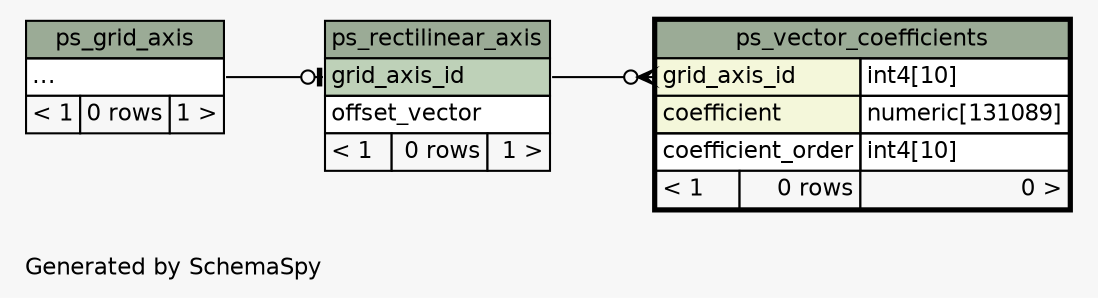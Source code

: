 // dot 2.26.3 on Linux 3.2.0-58-generic
// SchemaSpy rev 590
digraph "twoDegreesRelationshipsDiagram" {
  graph [
    rankdir="RL"
    bgcolor="#f7f7f7"
    label="\nGenerated by SchemaSpy"
    labeljust="l"
    nodesep="0.18"
    ranksep="0.46"
    fontname="Helvetica"
    fontsize="11"
  ];
  node [
    fontname="Helvetica"
    fontsize="11"
    shape="plaintext"
  ];
  edge [
    arrowsize="0.8"
  ];
  "ps_rectilinear_axis":"grid_axis_id":w -> "ps_grid_axis":"elipses":e [arrowhead=none dir=back arrowtail=teeodot];
  "ps_vector_coefficients":"grid_axis_id":w -> "ps_rectilinear_axis":"grid_axis_id":e [arrowhead=none dir=back arrowtail=crowodot];
  "ps_grid_axis" [
    label=<
    <TABLE BORDER="0" CELLBORDER="1" CELLSPACING="0" BGCOLOR="#ffffff">
      <TR><TD COLSPAN="3" BGCOLOR="#9bab96" ALIGN="CENTER">ps_grid_axis</TD></TR>
      <TR><TD PORT="elipses" COLSPAN="3" ALIGN="LEFT">...</TD></TR>
      <TR><TD ALIGN="LEFT" BGCOLOR="#f7f7f7">&lt; 1</TD><TD ALIGN="RIGHT" BGCOLOR="#f7f7f7">0 rows</TD><TD ALIGN="RIGHT" BGCOLOR="#f7f7f7">1 &gt;</TD></TR>
    </TABLE>>
    URL="ps_grid_axis.html"
    tooltip="ps_grid_axis"
  ];
  "ps_rectilinear_axis" [
    label=<
    <TABLE BORDER="0" CELLBORDER="1" CELLSPACING="0" BGCOLOR="#ffffff">
      <TR><TD COLSPAN="3" BGCOLOR="#9bab96" ALIGN="CENTER">ps_rectilinear_axis</TD></TR>
      <TR><TD PORT="grid_axis_id" COLSPAN="3" BGCOLOR="#bed1b8" ALIGN="LEFT">grid_axis_id</TD></TR>
      <TR><TD PORT="offset_vector" COLSPAN="3" ALIGN="LEFT">offset_vector</TD></TR>
      <TR><TD ALIGN="LEFT" BGCOLOR="#f7f7f7">&lt; 1</TD><TD ALIGN="RIGHT" BGCOLOR="#f7f7f7">0 rows</TD><TD ALIGN="RIGHT" BGCOLOR="#f7f7f7">1 &gt;</TD></TR>
    </TABLE>>
    URL="ps_rectilinear_axis.html"
    tooltip="ps_rectilinear_axis"
  ];
  "ps_vector_coefficients" [
    label=<
    <TABLE BORDER="2" CELLBORDER="1" CELLSPACING="0" BGCOLOR="#ffffff">
      <TR><TD COLSPAN="3" BGCOLOR="#9bab96" ALIGN="CENTER">ps_vector_coefficients</TD></TR>
      <TR><TD PORT="grid_axis_id" COLSPAN="2" BGCOLOR="#f4f7da" ALIGN="LEFT">grid_axis_id</TD><TD PORT="grid_axis_id.type" ALIGN="LEFT">int4[10]</TD></TR>
      <TR><TD PORT="coefficient" COLSPAN="2" BGCOLOR="#f4f7da" ALIGN="LEFT">coefficient</TD><TD PORT="coefficient.type" ALIGN="LEFT">numeric[131089]</TD></TR>
      <TR><TD PORT="coefficient_order" COLSPAN="2" ALIGN="LEFT">coefficient_order</TD><TD PORT="coefficient_order.type" ALIGN="LEFT">int4[10]</TD></TR>
      <TR><TD ALIGN="LEFT" BGCOLOR="#f7f7f7">&lt; 1</TD><TD ALIGN="RIGHT" BGCOLOR="#f7f7f7">0 rows</TD><TD ALIGN="RIGHT" BGCOLOR="#f7f7f7">0 &gt;</TD></TR>
    </TABLE>>
    URL="ps_vector_coefficients.html"
    tooltip="ps_vector_coefficients"
  ];
}

